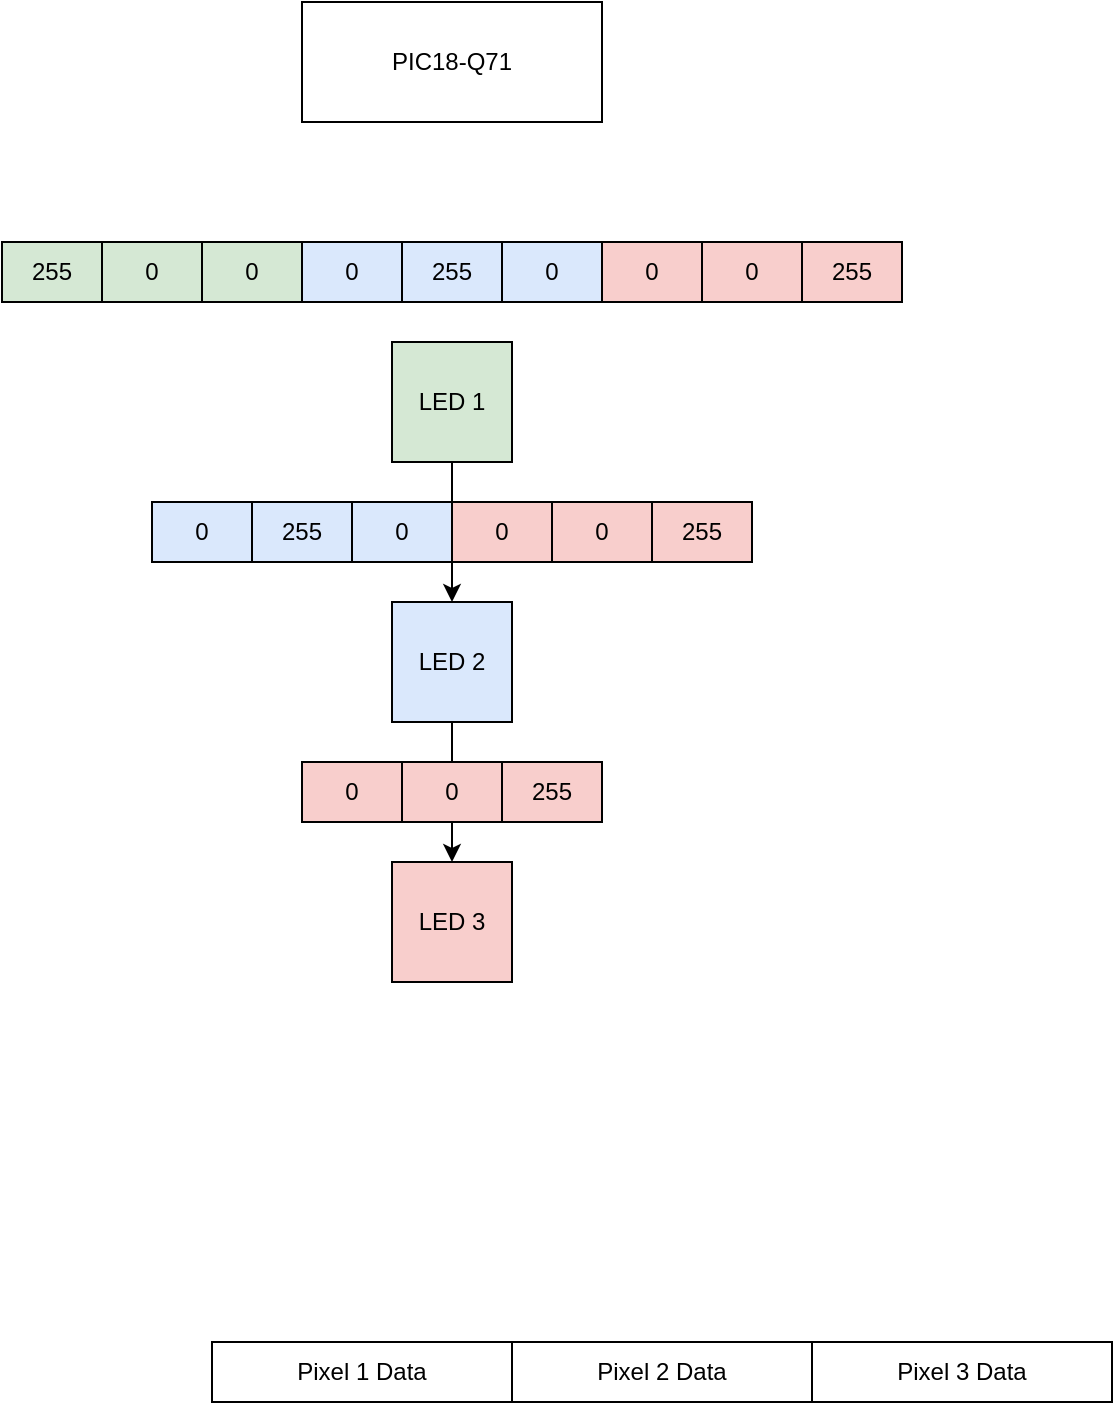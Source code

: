 <mxfile version="21.7.1" type="github">
  <diagram name="Page-1" id="zNxV-0alTCsLAuEI0Rdv">
    <mxGraphModel dx="1430" dy="768" grid="1" gridSize="10" guides="1" tooltips="1" connect="1" arrows="1" fold="1" page="1" pageScale="1" pageWidth="850" pageHeight="1100" math="0" shadow="0">
      <root>
        <mxCell id="0" />
        <mxCell id="1" parent="0" />
        <mxCell id="2Cr21jdTOKF3VbtcVylo-27" style="edgeStyle=orthogonalEdgeStyle;rounded=0;orthogonalLoop=1;jettySize=auto;html=1;exitX=0.5;exitY=1;exitDx=0;exitDy=0;entryX=0.5;entryY=0;entryDx=0;entryDy=0;" edge="1" parent="1" source="2Cr21jdTOKF3VbtcVylo-1" target="2Cr21jdTOKF3VbtcVylo-2">
          <mxGeometry relative="1" as="geometry" />
        </mxCell>
        <mxCell id="2Cr21jdTOKF3VbtcVylo-1" value="LED 1" style="rounded=0;whiteSpace=wrap;html=1;fillColor=#d5e8d4;strokeColor=#000000;" vertex="1" parent="1">
          <mxGeometry x="410" y="340" width="60" height="60" as="geometry" />
        </mxCell>
        <mxCell id="2Cr21jdTOKF3VbtcVylo-28" style="edgeStyle=orthogonalEdgeStyle;rounded=0;orthogonalLoop=1;jettySize=auto;html=1;exitX=0.5;exitY=1;exitDx=0;exitDy=0;entryX=0.5;entryY=0;entryDx=0;entryDy=0;" edge="1" parent="1" source="2Cr21jdTOKF3VbtcVylo-2" target="2Cr21jdTOKF3VbtcVylo-3">
          <mxGeometry relative="1" as="geometry" />
        </mxCell>
        <mxCell id="2Cr21jdTOKF3VbtcVylo-2" value="&lt;div&gt;LED 2&lt;/div&gt;" style="rounded=0;whiteSpace=wrap;html=1;fillColor=#dae8fc;strokeColor=#000000;" vertex="1" parent="1">
          <mxGeometry x="410" y="470" width="60" height="60" as="geometry" />
        </mxCell>
        <mxCell id="2Cr21jdTOKF3VbtcVylo-3" value="LED 3" style="rounded=0;whiteSpace=wrap;html=1;fillColor=#f8cecc;strokeColor=#000000;" vertex="1" parent="1">
          <mxGeometry x="410" y="600" width="60" height="60" as="geometry" />
        </mxCell>
        <mxCell id="2Cr21jdTOKF3VbtcVylo-4" value="255" style="rounded=0;whiteSpace=wrap;html=1;fillColor=#d5e8d4;strokeColor=#000000;" vertex="1" parent="1">
          <mxGeometry x="215" y="290" width="50" height="30" as="geometry" />
        </mxCell>
        <mxCell id="2Cr21jdTOKF3VbtcVylo-5" value="0" style="rounded=0;whiteSpace=wrap;html=1;fillColor=#d5e8d4;strokeColor=#000000;" vertex="1" parent="1">
          <mxGeometry x="265" y="290" width="50" height="30" as="geometry" />
        </mxCell>
        <mxCell id="2Cr21jdTOKF3VbtcVylo-6" value="0" style="rounded=0;whiteSpace=wrap;html=1;fillColor=#d5e8d4;strokeColor=#000000;" vertex="1" parent="1">
          <mxGeometry x="315" y="290" width="50" height="30" as="geometry" />
        </mxCell>
        <mxCell id="2Cr21jdTOKF3VbtcVylo-8" value="0" style="rounded=0;whiteSpace=wrap;html=1;fillColor=#dae8fc;strokeColor=#000000;" vertex="1" parent="1">
          <mxGeometry x="365" y="290" width="50" height="30" as="geometry" />
        </mxCell>
        <mxCell id="2Cr21jdTOKF3VbtcVylo-9" value="255" style="rounded=0;whiteSpace=wrap;html=1;fillColor=#dae8fc;strokeColor=#000000;" vertex="1" parent="1">
          <mxGeometry x="415" y="290" width="50" height="30" as="geometry" />
        </mxCell>
        <mxCell id="2Cr21jdTOKF3VbtcVylo-10" value="0" style="rounded=0;whiteSpace=wrap;html=1;fillColor=#dae8fc;strokeColor=#000000;" vertex="1" parent="1">
          <mxGeometry x="465" y="290" width="50" height="30" as="geometry" />
        </mxCell>
        <mxCell id="2Cr21jdTOKF3VbtcVylo-13" value="0" style="rounded=0;whiteSpace=wrap;html=1;fillColor=#f8cecc;strokeColor=#000000;" vertex="1" parent="1">
          <mxGeometry x="515" y="290" width="50" height="30" as="geometry" />
        </mxCell>
        <mxCell id="2Cr21jdTOKF3VbtcVylo-14" value="0" style="rounded=0;whiteSpace=wrap;html=1;fillColor=#f8cecc;strokeColor=#000000;" vertex="1" parent="1">
          <mxGeometry x="565" y="290" width="50" height="30" as="geometry" />
        </mxCell>
        <mxCell id="2Cr21jdTOKF3VbtcVylo-15" value="255" style="rounded=0;whiteSpace=wrap;html=1;fillColor=#f8cecc;strokeColor=#000000;" vertex="1" parent="1">
          <mxGeometry x="615" y="290" width="50" height="30" as="geometry" />
        </mxCell>
        <mxCell id="2Cr21jdTOKF3VbtcVylo-22" value="Pixel 1 Data" style="rounded=0;whiteSpace=wrap;html=1;" vertex="1" parent="1">
          <mxGeometry x="320" y="840" width="150" height="30" as="geometry" />
        </mxCell>
        <mxCell id="2Cr21jdTOKF3VbtcVylo-23" value="Pixel 2 Data" style="rounded=0;whiteSpace=wrap;html=1;" vertex="1" parent="1">
          <mxGeometry x="470" y="840" width="150" height="30" as="geometry" />
        </mxCell>
        <mxCell id="2Cr21jdTOKF3VbtcVylo-24" value="Pixel 3 Data" style="rounded=0;whiteSpace=wrap;html=1;" vertex="1" parent="1">
          <mxGeometry x="620" y="840" width="150" height="30" as="geometry" />
        </mxCell>
        <mxCell id="2Cr21jdTOKF3VbtcVylo-29" value="0" style="rounded=0;whiteSpace=wrap;html=1;fillColor=#dae8fc;strokeColor=#000000;" vertex="1" parent="1">
          <mxGeometry x="290" y="420" width="50" height="30" as="geometry" />
        </mxCell>
        <mxCell id="2Cr21jdTOKF3VbtcVylo-30" value="255" style="rounded=0;whiteSpace=wrap;html=1;fillColor=#dae8fc;strokeColor=#000000;" vertex="1" parent="1">
          <mxGeometry x="340" y="420" width="50" height="30" as="geometry" />
        </mxCell>
        <mxCell id="2Cr21jdTOKF3VbtcVylo-31" value="0" style="rounded=0;whiteSpace=wrap;html=1;fillColor=#dae8fc;strokeColor=#000000;" vertex="1" parent="1">
          <mxGeometry x="390" y="420" width="50" height="30" as="geometry" />
        </mxCell>
        <mxCell id="2Cr21jdTOKF3VbtcVylo-32" value="0" style="rounded=0;whiteSpace=wrap;html=1;fillColor=#f8cecc;strokeColor=#000000;" vertex="1" parent="1">
          <mxGeometry x="440" y="420" width="50" height="30" as="geometry" />
        </mxCell>
        <mxCell id="2Cr21jdTOKF3VbtcVylo-33" value="0" style="rounded=0;whiteSpace=wrap;html=1;fillColor=#f8cecc;strokeColor=#000000;" vertex="1" parent="1">
          <mxGeometry x="490" y="420" width="50" height="30" as="geometry" />
        </mxCell>
        <mxCell id="2Cr21jdTOKF3VbtcVylo-34" value="255" style="rounded=0;whiteSpace=wrap;html=1;fillColor=#f8cecc;strokeColor=#000000;" vertex="1" parent="1">
          <mxGeometry x="540" y="420" width="50" height="30" as="geometry" />
        </mxCell>
        <mxCell id="2Cr21jdTOKF3VbtcVylo-41" value="0" style="rounded=0;whiteSpace=wrap;html=1;fillColor=#f8cecc;strokeColor=#000000;" vertex="1" parent="1">
          <mxGeometry x="365" y="550" width="50" height="30" as="geometry" />
        </mxCell>
        <mxCell id="2Cr21jdTOKF3VbtcVylo-42" value="0" style="rounded=0;whiteSpace=wrap;html=1;fillColor=#f8cecc;strokeColor=#000000;" vertex="1" parent="1">
          <mxGeometry x="415" y="550" width="50" height="30" as="geometry" />
        </mxCell>
        <mxCell id="2Cr21jdTOKF3VbtcVylo-43" value="255" style="rounded=0;whiteSpace=wrap;html=1;fillColor=#f8cecc;strokeColor=#000000;" vertex="1" parent="1">
          <mxGeometry x="465" y="550" width="50" height="30" as="geometry" />
        </mxCell>
        <mxCell id="2Cr21jdTOKF3VbtcVylo-44" value="PIC18-Q71" style="rounded=0;whiteSpace=wrap;html=1;" vertex="1" parent="1">
          <mxGeometry x="365" y="170" width="150" height="60" as="geometry" />
        </mxCell>
      </root>
    </mxGraphModel>
  </diagram>
</mxfile>
